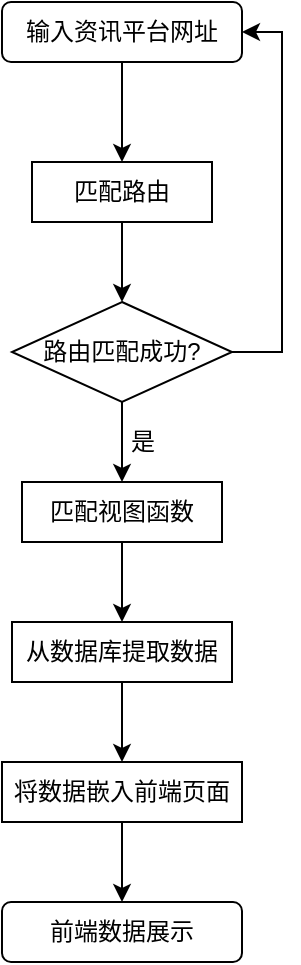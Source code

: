 <mxfile version="18.0.1" type="github">
  <diagram id="C5RBs43oDa-KdzZeNtuy" name="Page-1">
    <mxGraphModel dx="1038" dy="500" grid="1" gridSize="10" guides="1" tooltips="1" connect="1" arrows="1" fold="1" page="1" pageScale="1" pageWidth="827" pageHeight="1169" math="0" shadow="0">
      <root>
        <mxCell id="WIyWlLk6GJQsqaUBKTNV-0" />
        <mxCell id="WIyWlLk6GJQsqaUBKTNV-1" parent="WIyWlLk6GJQsqaUBKTNV-0" />
        <mxCell id="VEmv5C5mCchphOpSGsbX-2" style="edgeStyle=orthogonalEdgeStyle;rounded=0;orthogonalLoop=1;jettySize=auto;html=1;entryX=0.5;entryY=0;entryDx=0;entryDy=0;" parent="WIyWlLk6GJQsqaUBKTNV-1" source="VEmv5C5mCchphOpSGsbX-0" target="VEmv5C5mCchphOpSGsbX-1" edge="1">
          <mxGeometry relative="1" as="geometry" />
        </mxCell>
        <mxCell id="VEmv5C5mCchphOpSGsbX-0" value="输入资讯平台网址" style="rounded=1;whiteSpace=wrap;html=1;" parent="WIyWlLk6GJQsqaUBKTNV-1" vertex="1">
          <mxGeometry x="344" y="345" width="120" height="30" as="geometry" />
        </mxCell>
        <mxCell id="VEmv5C5mCchphOpSGsbX-4" style="edgeStyle=orthogonalEdgeStyle;rounded=0;orthogonalLoop=1;jettySize=auto;html=1;entryX=0.5;entryY=0;entryDx=0;entryDy=0;" parent="WIyWlLk6GJQsqaUBKTNV-1" source="VEmv5C5mCchphOpSGsbX-1" edge="1">
          <mxGeometry relative="1" as="geometry">
            <mxPoint x="404" y="495" as="targetPoint" />
          </mxGeometry>
        </mxCell>
        <mxCell id="VEmv5C5mCchphOpSGsbX-1" value="匹配路由" style="rounded=0;whiteSpace=wrap;html=1;" parent="WIyWlLk6GJQsqaUBKTNV-1" vertex="1">
          <mxGeometry x="359" y="425" width="90" height="30" as="geometry" />
        </mxCell>
        <mxCell id="VEmv5C5mCchphOpSGsbX-8" style="edgeStyle=orthogonalEdgeStyle;rounded=0;orthogonalLoop=1;jettySize=auto;html=1;entryX=0.5;entryY=0;entryDx=0;entryDy=0;" parent="WIyWlLk6GJQsqaUBKTNV-1" source="VEmv5C5mCchphOpSGsbX-5" target="VEmv5C5mCchphOpSGsbX-6" edge="1">
          <mxGeometry relative="1" as="geometry" />
        </mxCell>
        <mxCell id="VEmv5C5mCchphOpSGsbX-24" style="edgeStyle=orthogonalEdgeStyle;rounded=0;orthogonalLoop=1;jettySize=auto;html=1;entryX=1;entryY=0.5;entryDx=0;entryDy=0;" parent="WIyWlLk6GJQsqaUBKTNV-1" source="VEmv5C5mCchphOpSGsbX-5" target="VEmv5C5mCchphOpSGsbX-0" edge="1">
          <mxGeometry relative="1" as="geometry">
            <Array as="points">
              <mxPoint x="484" y="520" />
              <mxPoint x="484" y="360" />
            </Array>
          </mxGeometry>
        </mxCell>
        <mxCell id="VEmv5C5mCchphOpSGsbX-5" value="路由匹配成功?" style="rhombus;whiteSpace=wrap;html=1;" parent="WIyWlLk6GJQsqaUBKTNV-1" vertex="1">
          <mxGeometry x="349" y="495" width="110" height="50" as="geometry" />
        </mxCell>
        <mxCell id="VEmv5C5mCchphOpSGsbX-26" style="edgeStyle=orthogonalEdgeStyle;rounded=0;orthogonalLoop=1;jettySize=auto;html=1;entryX=0.5;entryY=0;entryDx=0;entryDy=0;" parent="WIyWlLk6GJQsqaUBKTNV-1" source="VEmv5C5mCchphOpSGsbX-6" target="VEmv5C5mCchphOpSGsbX-16" edge="1">
          <mxGeometry relative="1" as="geometry" />
        </mxCell>
        <mxCell id="VEmv5C5mCchphOpSGsbX-6" value="匹配视图函数" style="rounded=0;whiteSpace=wrap;html=1;" parent="WIyWlLk6GJQsqaUBKTNV-1" vertex="1">
          <mxGeometry x="354" y="585" width="100" height="30" as="geometry" />
        </mxCell>
        <mxCell id="VEmv5C5mCchphOpSGsbX-15" value="是" style="text;html=1;align=center;verticalAlign=middle;resizable=0;points=[];autosize=1;strokeColor=none;fillColor=none;" parent="WIyWlLk6GJQsqaUBKTNV-1" vertex="1">
          <mxGeometry x="399" y="555" width="30" height="20" as="geometry" />
        </mxCell>
        <mxCell id="VEmv5C5mCchphOpSGsbX-19" style="edgeStyle=orthogonalEdgeStyle;rounded=0;orthogonalLoop=1;jettySize=auto;html=1;entryX=0.5;entryY=0;entryDx=0;entryDy=0;" parent="WIyWlLk6GJQsqaUBKTNV-1" source="VEmv5C5mCchphOpSGsbX-16" target="VEmv5C5mCchphOpSGsbX-18" edge="1">
          <mxGeometry relative="1" as="geometry" />
        </mxCell>
        <mxCell id="VEmv5C5mCchphOpSGsbX-16" value="从数据库提取数据" style="rounded=0;whiteSpace=wrap;html=1;" parent="WIyWlLk6GJQsqaUBKTNV-1" vertex="1">
          <mxGeometry x="349" y="655" width="110" height="30" as="geometry" />
        </mxCell>
        <mxCell id="VEmv5C5mCchphOpSGsbX-28" style="edgeStyle=orthogonalEdgeStyle;rounded=0;orthogonalLoop=1;jettySize=auto;html=1;entryX=0.5;entryY=0;entryDx=0;entryDy=0;" parent="WIyWlLk6GJQsqaUBKTNV-1" source="VEmv5C5mCchphOpSGsbX-18" target="VEmv5C5mCchphOpSGsbX-22" edge="1">
          <mxGeometry relative="1" as="geometry" />
        </mxCell>
        <mxCell id="VEmv5C5mCchphOpSGsbX-18" value="将数据嵌入前端页面" style="rounded=0;whiteSpace=wrap;html=1;" parent="WIyWlLk6GJQsqaUBKTNV-1" vertex="1">
          <mxGeometry x="344" y="725" width="120" height="30" as="geometry" />
        </mxCell>
        <mxCell id="VEmv5C5mCchphOpSGsbX-22" value="&lt;span&gt;前端数据展示&lt;/span&gt;" style="rounded=1;whiteSpace=wrap;html=1;" parent="WIyWlLk6GJQsqaUBKTNV-1" vertex="1">
          <mxGeometry x="344" y="795" width="120" height="30" as="geometry" />
        </mxCell>
      </root>
    </mxGraphModel>
  </diagram>
</mxfile>

